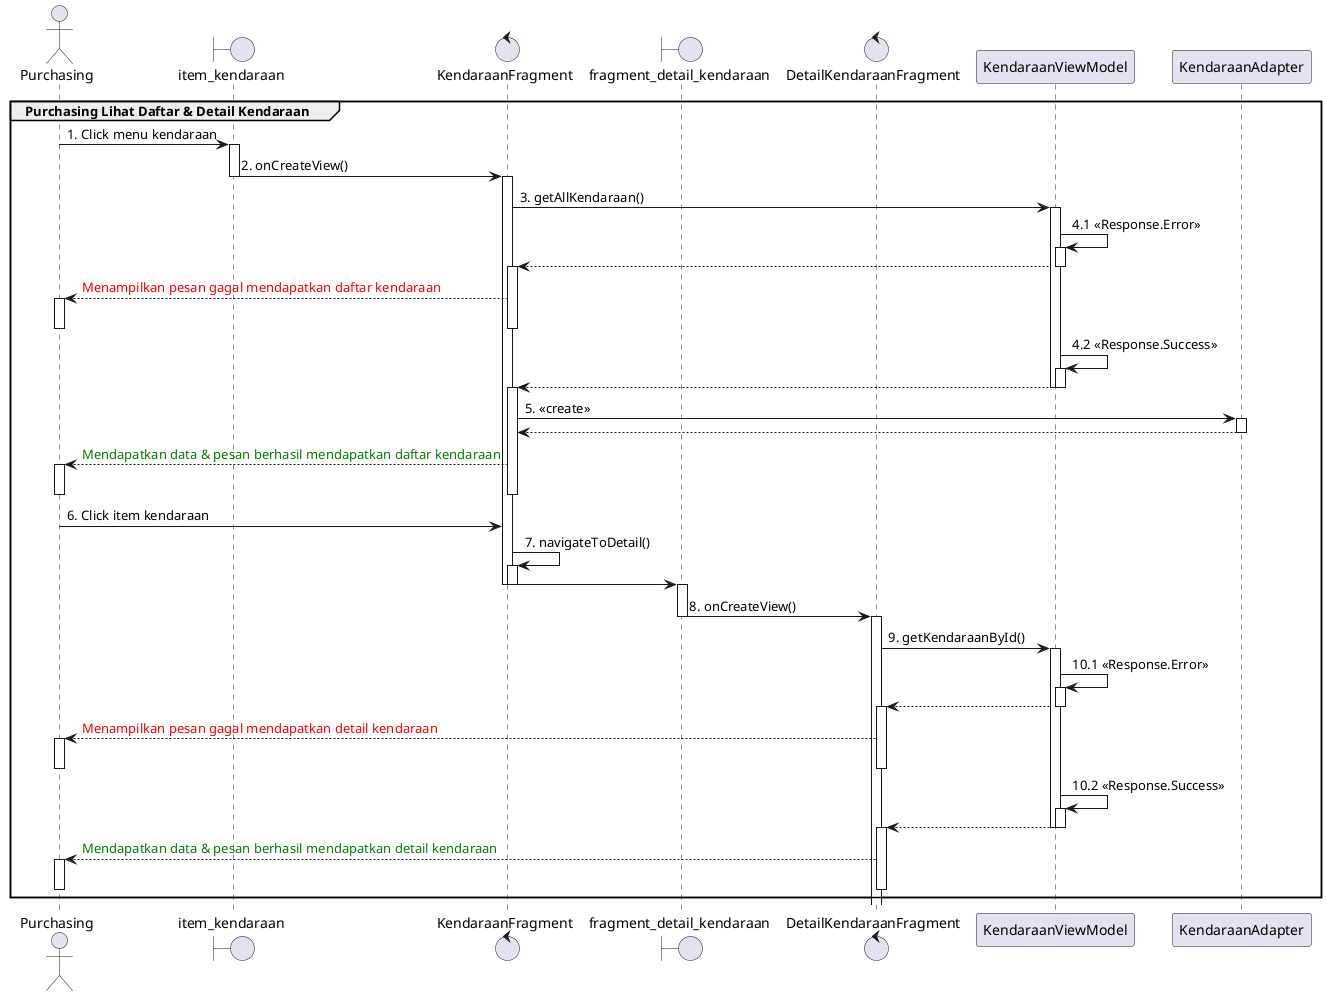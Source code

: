 @startuml
'https://plantuml.com/sequence-diagram

group Purchasing Lihat Daftar & Detail Kendaraan
    actor       Purchasing
    boundary    item_kendaraan
    control     KendaraanFragment
    boundary fragment_detail_kendaraan
    control DetailKendaraanFragment
    Purchasing -> item_kendaraan : 1. Click menu kendaraan
    activate item_kendaraan

    item_kendaraan -> KendaraanFragment : 2. onCreateView()
    deactivate item_kendaraan
    activate KendaraanFragment

    KendaraanFragment -> KendaraanViewModel : 3. getAllKendaraan()
    activate KendaraanViewModel
    KendaraanViewModel -> KendaraanViewModel : 4.1 <<Response.Error>>
    activate KendaraanViewModel
    KendaraanFragment <-- KendaraanViewModel
    deactivate KendaraanViewModel
    activate KendaraanFragment
    Purchasing <-- KendaraanFragment : <font color=red>Menampilkan pesan gagal mendapatkan daftar kendaraan
    activate Purchasing
    deactivate KendaraanFragment
    deactivate Purchasing
    KendaraanViewModel -> KendaraanViewModel : 4.2 <<Response.Success>>
    activate KendaraanViewModel
    KendaraanFragment <-- KendaraanViewModel
    deactivate KendaraanViewModel
    deactivate KendaraanViewModel
    activate KendaraanFragment
    KendaraanFragment -> KendaraanAdapter : 5. <<create>>
    activate KendaraanAdapter
    KendaraanAdapter --> KendaraanFragment
    deactivate KendaraanAdapter
    Purchasing <-- KendaraanFragment :  <font color=green>Mendapatkan data & pesan berhasil mendapatkan daftar kendaraan
    activate Purchasing
    deactivate KendaraanFragment
    deactivate Purchasing
    Purchasing -> KendaraanFragment : 6. Click item kendaraan
    KendaraanFragment -> KendaraanFragment : 7. navigateToDetail()
    activate KendaraanFragment
    KendaraanFragment -> fragment_detail_kendaraan
    deactivate KendaraanFragment
    deactivate KendaraanFragment
    activate fragment_detail_kendaraan
    fragment_detail_kendaraan -> DetailKendaraanFragment : 8. onCreateView()
    deactivate fragment_detail_kendaraan
    activate DetailKendaraanFragment

    DetailKendaraanFragment -> KendaraanViewModel : 9. getKendaraanById()
    activate KendaraanViewModel
    KendaraanViewModel -> KendaraanViewModel : 10.1 <<Response.Error>>
    activate KendaraanViewModel
    DetailKendaraanFragment <-- KendaraanViewModel
    deactivate KendaraanViewModel
    activate DetailKendaraanFragment
    Purchasing <-- DetailKendaraanFragment : <font color=red>Menampilkan pesan gagal mendapatkan detail kendaraan
    activate Purchasing
    deactivate DetailKendaraanFragment
    deactivate Purchasing
    KendaraanViewModel -> KendaraanViewModel : 10.2 <<Response.Success>>
    activate KendaraanViewModel
    DetailKendaraanFragment <-- KendaraanViewModel
    deactivate KendaraanViewModel
    deactivate KendaraanViewModel
    activate DetailKendaraanFragment
    Purchasing <-- DetailKendaraanFragment :  <font color=green>Mendapatkan data & pesan berhasil mendapatkan detail kendaraan
    activate Purchasing
    deactivate DetailKendaraanFragment
    deactivate Purchasing
end
@enduml